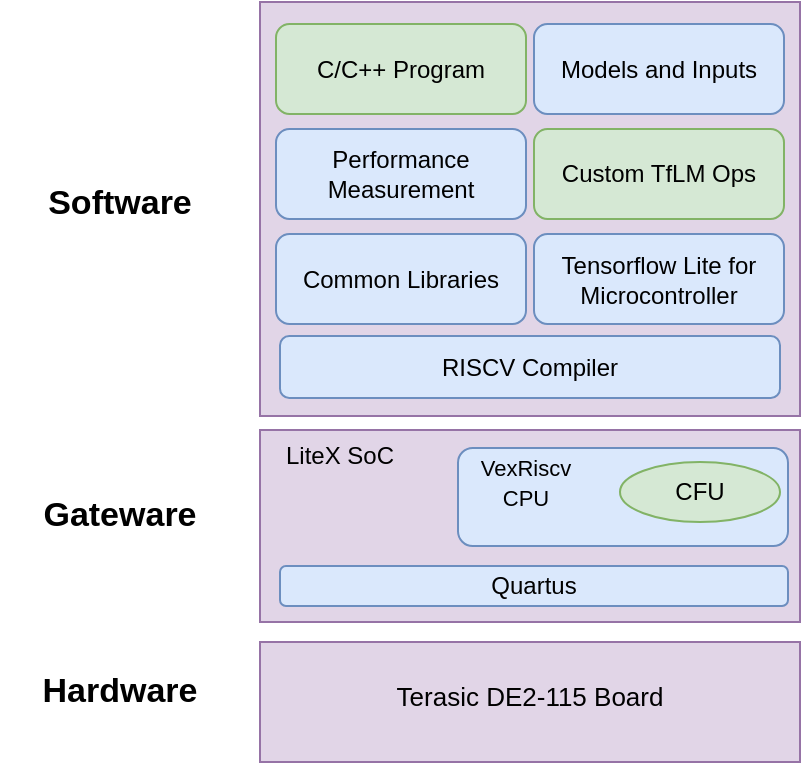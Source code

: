<mxfile version="22.0.4" type="github">
  <diagram name="Page-1" id="HI1YJ3buInjqBCvJgjDs">
    <mxGraphModel dx="614" dy="946" grid="1" gridSize="10" guides="1" tooltips="1" connect="1" arrows="1" fold="1" page="1" pageScale="1" pageWidth="850" pageHeight="1100" math="0" shadow="0">
      <root>
        <mxCell id="0" />
        <mxCell id="1" parent="0" />
        <mxCell id="I18DxEgqCckAB1pVpRdH-3" value="" style="rounded=0;whiteSpace=wrap;html=1;fillColor=#e1d5e7;strokeColor=#9673a6;" parent="1" vertex="1">
          <mxGeometry x="280" y="90" width="270" height="207" as="geometry" />
        </mxCell>
        <mxCell id="I18DxEgqCckAB1pVpRdH-4" value="" style="rounded=0;whiteSpace=wrap;html=1;fillColor=#e1d5e7;strokeColor=#9673a6;" parent="1" vertex="1">
          <mxGeometry x="280" y="304" width="270" height="96" as="geometry" />
        </mxCell>
        <mxCell id="I18DxEgqCckAB1pVpRdH-5" value="&lt;sup&gt;&lt;font style=&quot;font-size: 13px;&quot;&gt;Terasic DE2-115 Board&lt;/font&gt;&lt;/sup&gt;" style="rounded=0;whiteSpace=wrap;html=1;fillColor=#e1d5e7;strokeColor=#9673a6;" parent="1" vertex="1">
          <mxGeometry x="280" y="410" width="270" height="60" as="geometry" />
        </mxCell>
        <mxCell id="I18DxEgqCckAB1pVpRdH-6" value="&lt;font style=&quot;font-size: 17px;&quot;&gt;Software&lt;/font&gt;" style="text;html=1;strokeColor=none;fillColor=none;align=center;verticalAlign=middle;whiteSpace=wrap;rounded=0;fontStyle=1" parent="1" vertex="1">
          <mxGeometry x="150" y="176" width="120" height="30" as="geometry" />
        </mxCell>
        <mxCell id="I18DxEgqCckAB1pVpRdH-7" value="&lt;font style=&quot;font-size: 17px;&quot;&gt;Gateware&lt;/font&gt;" style="text;html=1;strokeColor=none;fillColor=none;align=center;verticalAlign=middle;whiteSpace=wrap;rounded=0;fontStyle=1" parent="1" vertex="1">
          <mxGeometry x="150" y="332" width="120" height="30" as="geometry" />
        </mxCell>
        <mxCell id="I18DxEgqCckAB1pVpRdH-8" value="&lt;font style=&quot;font-size: 17px;&quot;&gt;Hardware&lt;/font&gt;" style="text;html=1;strokeColor=none;fillColor=none;align=center;verticalAlign=middle;whiteSpace=wrap;rounded=0;fontStyle=1" parent="1" vertex="1">
          <mxGeometry x="150" y="420" width="120" height="30" as="geometry" />
        </mxCell>
        <mxCell id="I18DxEgqCckAB1pVpRdH-9" value="LiteX SoC" style="text;html=1;strokeColor=none;fillColor=none;align=center;verticalAlign=middle;whiteSpace=wrap;rounded=0;" parent="1" vertex="1">
          <mxGeometry x="280" y="304" width="80" height="26" as="geometry" />
        </mxCell>
        <mxCell id="I18DxEgqCckAB1pVpRdH-10" value="" style="rounded=1;whiteSpace=wrap;html=1;fillColor=#dae8fc;strokeColor=#6c8ebf;" parent="1" vertex="1">
          <mxGeometry x="379" y="313" width="165" height="49" as="geometry" />
        </mxCell>
        <mxCell id="I18DxEgqCckAB1pVpRdH-11" value="Quartus" style="rounded=1;whiteSpace=wrap;html=1;fillColor=#dae8fc;strokeColor=#6c8ebf;" parent="1" vertex="1">
          <mxGeometry x="290" y="372" width="254" height="20" as="geometry" />
        </mxCell>
        <mxCell id="eecW9gSvEmwEg2QaWP26-1" value="&lt;font style=&quot;font-size: 11px;&quot;&gt;VexRiscv&lt;br&gt;CPU&lt;/font&gt;" style="text;html=1;strokeColor=none;fillColor=none;align=center;verticalAlign=middle;whiteSpace=wrap;rounded=0;" vertex="1" parent="1">
          <mxGeometry x="373" y="315" width="80" height="30" as="geometry" />
        </mxCell>
        <mxCell id="eecW9gSvEmwEg2QaWP26-2" value="CFU" style="ellipse;whiteSpace=wrap;html=1;fillColor=#d5e8d4;strokeColor=#82b366;" vertex="1" parent="1">
          <mxGeometry x="460" y="320" width="80" height="30" as="geometry" />
        </mxCell>
        <mxCell id="eecW9gSvEmwEg2QaWP26-3" value="C/C++ Program" style="rounded=1;whiteSpace=wrap;html=1;fillColor=#d5e8d4;strokeColor=#82b366;" vertex="1" parent="1">
          <mxGeometry x="288" y="101" width="125" height="45" as="geometry" />
        </mxCell>
        <mxCell id="eecW9gSvEmwEg2QaWP26-4" value="Performance Measurement" style="rounded=1;whiteSpace=wrap;html=1;fillColor=#dae8fc;strokeColor=#6c8ebf;" vertex="1" parent="1">
          <mxGeometry x="288" y="153.5" width="125" height="45" as="geometry" />
        </mxCell>
        <mxCell id="eecW9gSvEmwEg2QaWP26-5" value="Common Libraries" style="rounded=1;whiteSpace=wrap;html=1;fillColor=#dae8fc;strokeColor=#6c8ebf;" vertex="1" parent="1">
          <mxGeometry x="288" y="206" width="125" height="45" as="geometry" />
        </mxCell>
        <mxCell id="eecW9gSvEmwEg2QaWP26-6" value="Tensorflow Lite for Microcontroller" style="rounded=1;whiteSpace=wrap;html=1;fillColor=#dae8fc;strokeColor=#6c8ebf;" vertex="1" parent="1">
          <mxGeometry x="417" y="206" width="125" height="45" as="geometry" />
        </mxCell>
        <mxCell id="eecW9gSvEmwEg2QaWP26-7" value="Custom TfLM Ops" style="rounded=1;whiteSpace=wrap;html=1;fillColor=#d5e8d4;strokeColor=#82b366;" vertex="1" parent="1">
          <mxGeometry x="417" y="153.5" width="125" height="45" as="geometry" />
        </mxCell>
        <mxCell id="eecW9gSvEmwEg2QaWP26-8" value="Models and Inputs" style="rounded=1;whiteSpace=wrap;html=1;fillColor=#dae8fc;strokeColor=#6c8ebf;" vertex="1" parent="1">
          <mxGeometry x="417" y="101" width="125" height="45" as="geometry" />
        </mxCell>
        <mxCell id="eecW9gSvEmwEg2QaWP26-9" value="RISCV Compiler" style="rounded=1;whiteSpace=wrap;html=1;fillColor=#dae8fc;strokeColor=#6c8ebf;" vertex="1" parent="1">
          <mxGeometry x="290" y="257" width="250" height="31" as="geometry" />
        </mxCell>
      </root>
    </mxGraphModel>
  </diagram>
</mxfile>
